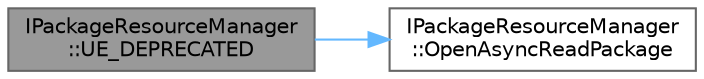 digraph "IPackageResourceManager::UE_DEPRECATED"
{
 // INTERACTIVE_SVG=YES
 // LATEX_PDF_SIZE
  bgcolor="transparent";
  edge [fontname=Helvetica,fontsize=10,labelfontname=Helvetica,labelfontsize=10];
  node [fontname=Helvetica,fontsize=10,shape=box,height=0.2,width=0.4];
  rankdir="LR";
  Node1 [id="Node000001",label="IPackageResourceManager\l::UE_DEPRECATED",height=0.2,width=0.4,color="gray40", fillcolor="grey60", style="filled", fontcolor="black",tooltip=" "];
  Node1 -> Node2 [id="edge1_Node000001_Node000002",color="steelblue1",style="solid",tooltip=" "];
  Node2 [id="Node000002",label="IPackageResourceManager\l::OpenAsyncReadPackage",height=0.2,width=0.4,color="grey40", fillcolor="white", style="filled",URL="$d9/d3d/classIPackageResourceManager.html#abb7a3803952a4aee16a738b04d42fdc7",tooltip="Open an IAsyncReadFileHandle to asynchronously read the bytes of the package."];
}
